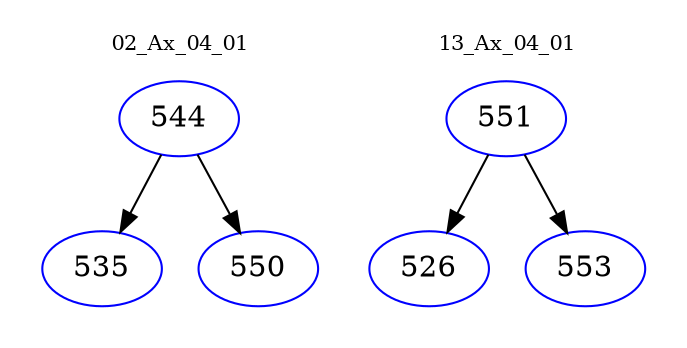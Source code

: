 digraph{
subgraph cluster_0 {
color = white
label = "02_Ax_04_01";
fontsize=10;
T0_544 [label="544", color="blue"]
T0_544 -> T0_535 [color="black"]
T0_535 [label="535", color="blue"]
T0_544 -> T0_550 [color="black"]
T0_550 [label="550", color="blue"]
}
subgraph cluster_1 {
color = white
label = "13_Ax_04_01";
fontsize=10;
T1_551 [label="551", color="blue"]
T1_551 -> T1_526 [color="black"]
T1_526 [label="526", color="blue"]
T1_551 -> T1_553 [color="black"]
T1_553 [label="553", color="blue"]
}
}
